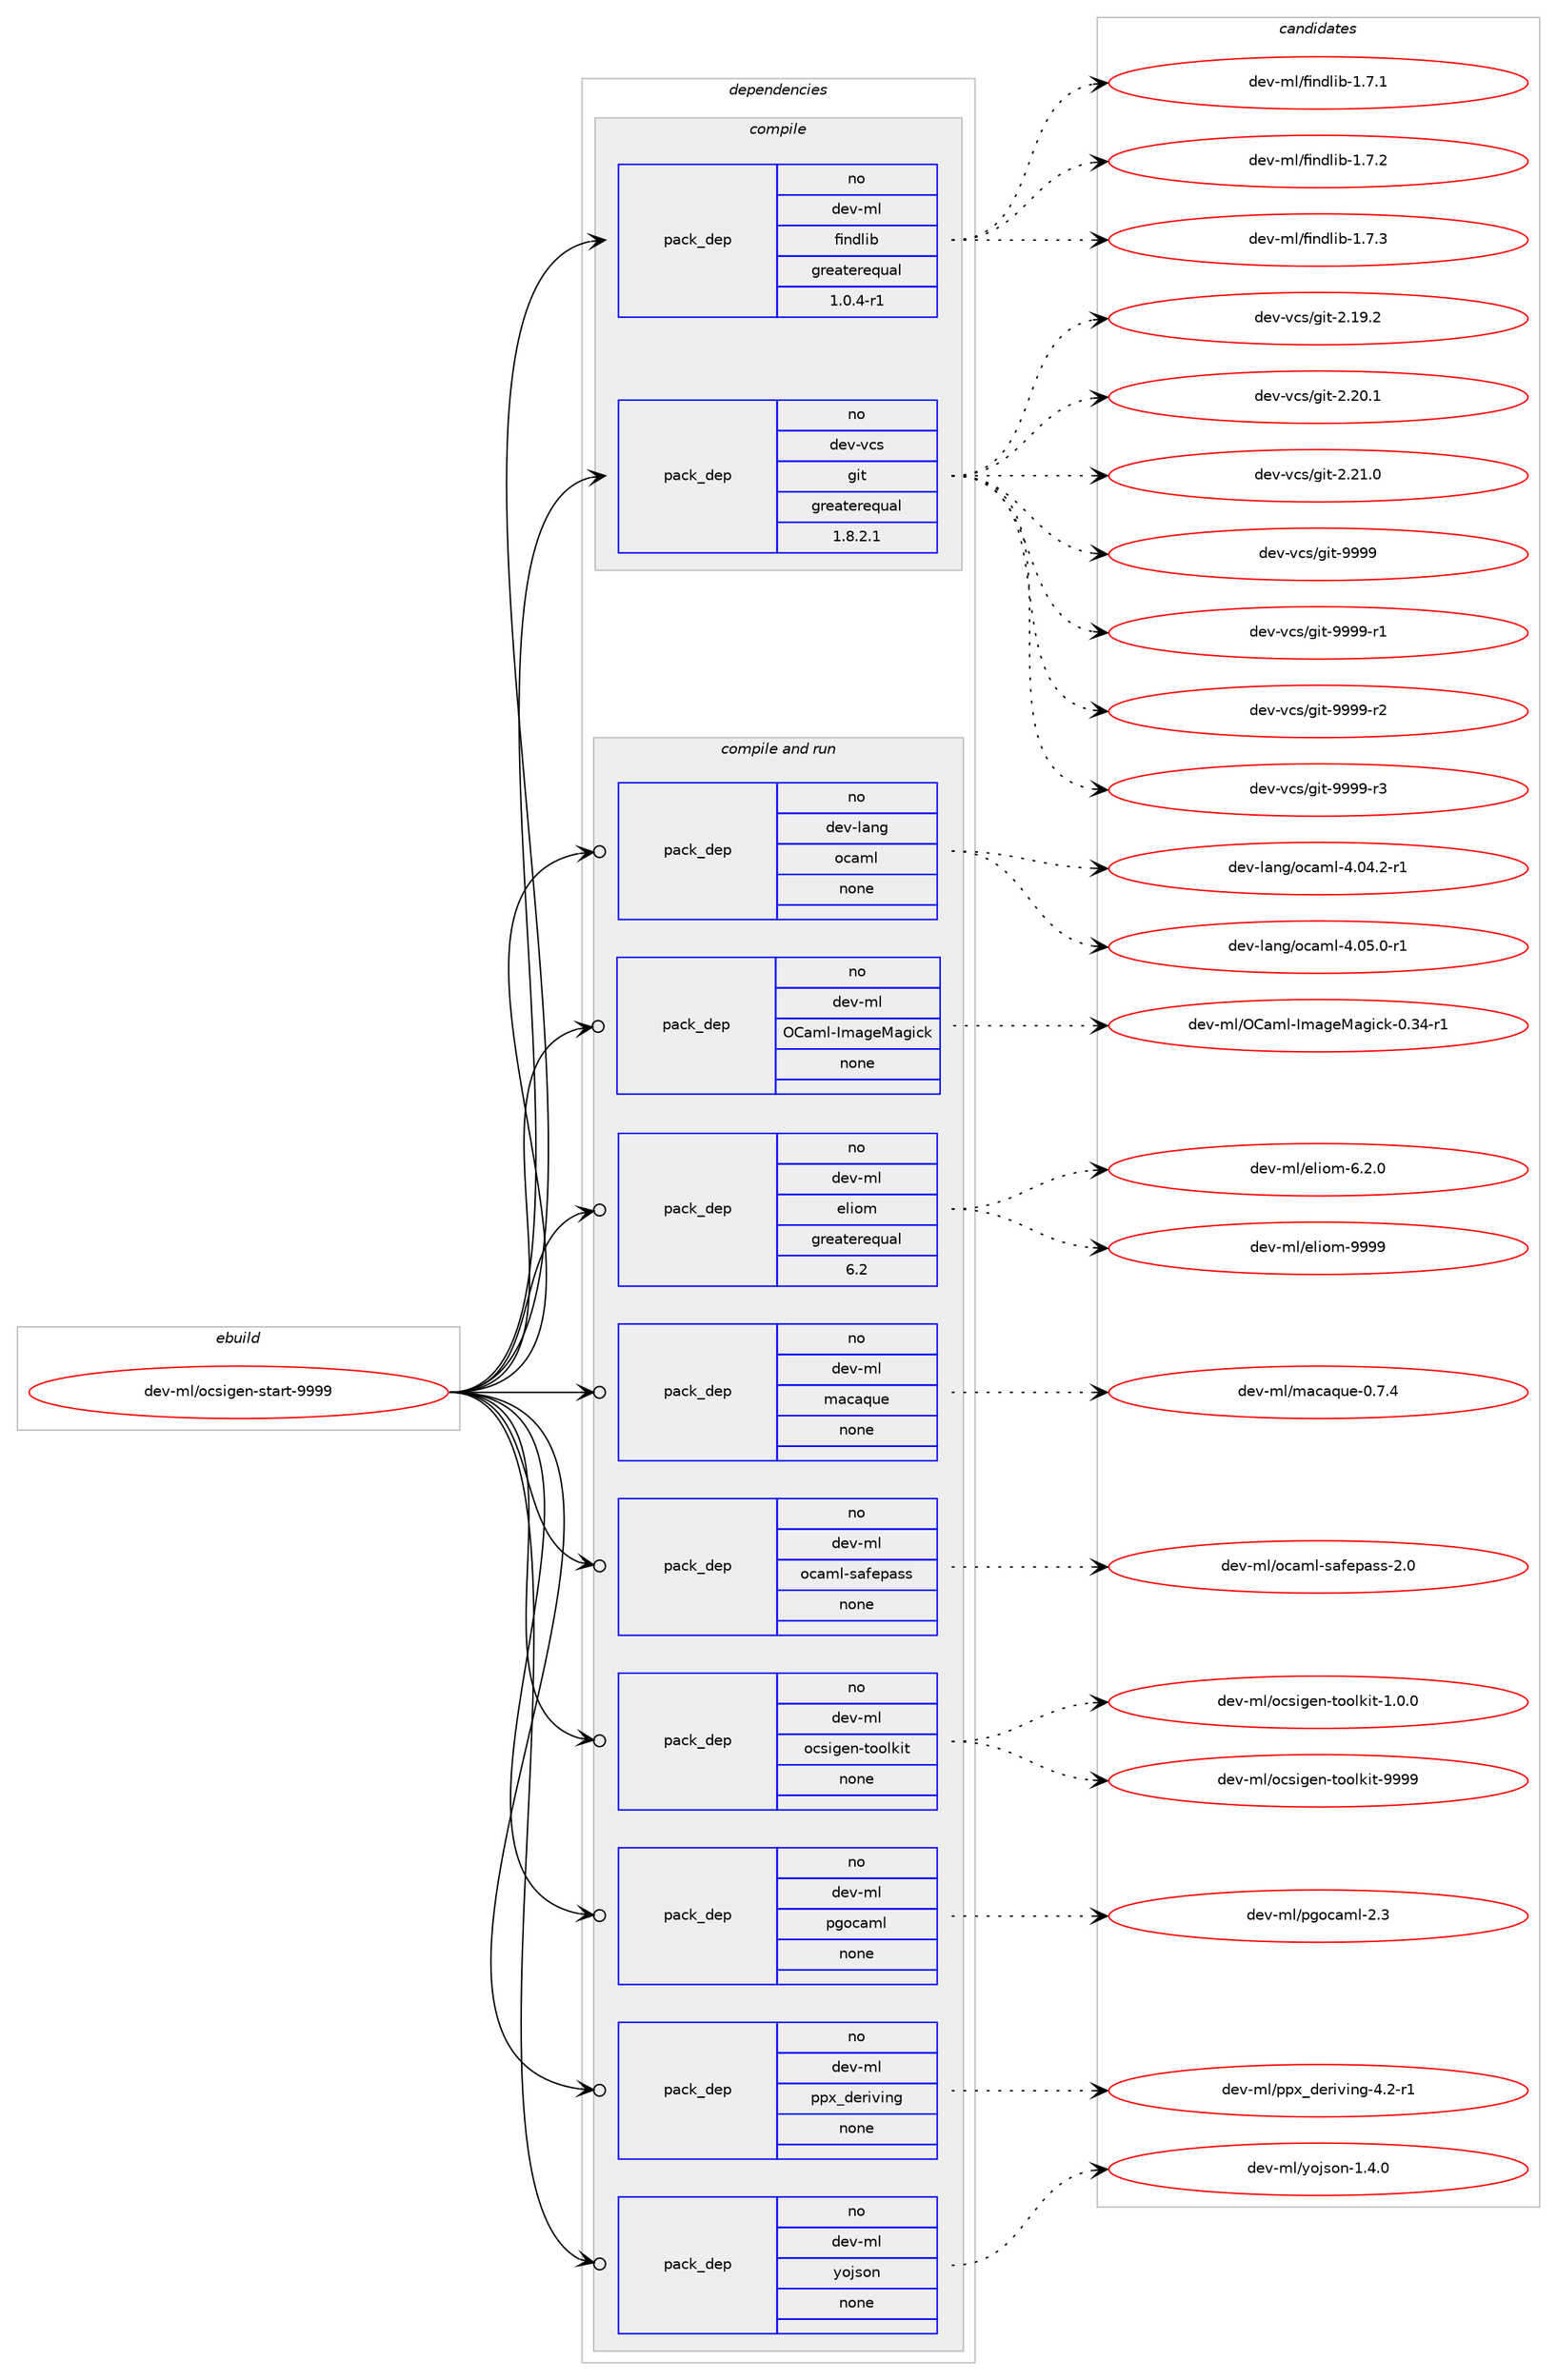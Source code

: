 digraph prolog {

# *************
# Graph options
# *************

newrank=true;
concentrate=true;
compound=true;
graph [rankdir=LR,fontname=Helvetica,fontsize=10,ranksep=1.5];#, ranksep=2.5, nodesep=0.2];
edge  [arrowhead=vee];
node  [fontname=Helvetica,fontsize=10];

# **********
# The ebuild
# **********

subgraph cluster_leftcol {
color=gray;
rank=same;
label=<<i>ebuild</i>>;
id [label="dev-ml/ocsigen-start-9999", color=red, width=4, href="../dev-ml/ocsigen-start-9999.svg"];
}

# ****************
# The dependencies
# ****************

subgraph cluster_midcol {
color=gray;
label=<<i>dependencies</i>>;
subgraph cluster_compile {
fillcolor="#eeeeee";
style=filled;
label=<<i>compile</i>>;
subgraph pack985095 {
dependency1375750 [label=<<TABLE BORDER="0" CELLBORDER="1" CELLSPACING="0" CELLPADDING="4" WIDTH="220"><TR><TD ROWSPAN="6" CELLPADDING="30">pack_dep</TD></TR><TR><TD WIDTH="110">no</TD></TR><TR><TD>dev-ml</TD></TR><TR><TD>findlib</TD></TR><TR><TD>greaterequal</TD></TR><TR><TD>1.0.4-r1</TD></TR></TABLE>>, shape=none, color=blue];
}
id:e -> dependency1375750:w [weight=20,style="solid",arrowhead="vee"];
subgraph pack985096 {
dependency1375751 [label=<<TABLE BORDER="0" CELLBORDER="1" CELLSPACING="0" CELLPADDING="4" WIDTH="220"><TR><TD ROWSPAN="6" CELLPADDING="30">pack_dep</TD></TR><TR><TD WIDTH="110">no</TD></TR><TR><TD>dev-vcs</TD></TR><TR><TD>git</TD></TR><TR><TD>greaterequal</TD></TR><TR><TD>1.8.2.1</TD></TR></TABLE>>, shape=none, color=blue];
}
id:e -> dependency1375751:w [weight=20,style="solid",arrowhead="vee"];
}
subgraph cluster_compileandrun {
fillcolor="#eeeeee";
style=filled;
label=<<i>compile and run</i>>;
subgraph pack985097 {
dependency1375752 [label=<<TABLE BORDER="0" CELLBORDER="1" CELLSPACING="0" CELLPADDING="4" WIDTH="220"><TR><TD ROWSPAN="6" CELLPADDING="30">pack_dep</TD></TR><TR><TD WIDTH="110">no</TD></TR><TR><TD>dev-lang</TD></TR><TR><TD>ocaml</TD></TR><TR><TD>none</TD></TR><TR><TD></TD></TR></TABLE>>, shape=none, color=blue];
}
id:e -> dependency1375752:w [weight=20,style="solid",arrowhead="odotvee"];
subgraph pack985098 {
dependency1375753 [label=<<TABLE BORDER="0" CELLBORDER="1" CELLSPACING="0" CELLPADDING="4" WIDTH="220"><TR><TD ROWSPAN="6" CELLPADDING="30">pack_dep</TD></TR><TR><TD WIDTH="110">no</TD></TR><TR><TD>dev-ml</TD></TR><TR><TD>OCaml-ImageMagick</TD></TR><TR><TD>none</TD></TR><TR><TD></TD></TR></TABLE>>, shape=none, color=blue];
}
id:e -> dependency1375753:w [weight=20,style="solid",arrowhead="odotvee"];
subgraph pack985099 {
dependency1375754 [label=<<TABLE BORDER="0" CELLBORDER="1" CELLSPACING="0" CELLPADDING="4" WIDTH="220"><TR><TD ROWSPAN="6" CELLPADDING="30">pack_dep</TD></TR><TR><TD WIDTH="110">no</TD></TR><TR><TD>dev-ml</TD></TR><TR><TD>eliom</TD></TR><TR><TD>greaterequal</TD></TR><TR><TD>6.2</TD></TR></TABLE>>, shape=none, color=blue];
}
id:e -> dependency1375754:w [weight=20,style="solid",arrowhead="odotvee"];
subgraph pack985100 {
dependency1375755 [label=<<TABLE BORDER="0" CELLBORDER="1" CELLSPACING="0" CELLPADDING="4" WIDTH="220"><TR><TD ROWSPAN="6" CELLPADDING="30">pack_dep</TD></TR><TR><TD WIDTH="110">no</TD></TR><TR><TD>dev-ml</TD></TR><TR><TD>macaque</TD></TR><TR><TD>none</TD></TR><TR><TD></TD></TR></TABLE>>, shape=none, color=blue];
}
id:e -> dependency1375755:w [weight=20,style="solid",arrowhead="odotvee"];
subgraph pack985101 {
dependency1375756 [label=<<TABLE BORDER="0" CELLBORDER="1" CELLSPACING="0" CELLPADDING="4" WIDTH="220"><TR><TD ROWSPAN="6" CELLPADDING="30">pack_dep</TD></TR><TR><TD WIDTH="110">no</TD></TR><TR><TD>dev-ml</TD></TR><TR><TD>ocaml-safepass</TD></TR><TR><TD>none</TD></TR><TR><TD></TD></TR></TABLE>>, shape=none, color=blue];
}
id:e -> dependency1375756:w [weight=20,style="solid",arrowhead="odotvee"];
subgraph pack985102 {
dependency1375757 [label=<<TABLE BORDER="0" CELLBORDER="1" CELLSPACING="0" CELLPADDING="4" WIDTH="220"><TR><TD ROWSPAN="6" CELLPADDING="30">pack_dep</TD></TR><TR><TD WIDTH="110">no</TD></TR><TR><TD>dev-ml</TD></TR><TR><TD>ocsigen-toolkit</TD></TR><TR><TD>none</TD></TR><TR><TD></TD></TR></TABLE>>, shape=none, color=blue];
}
id:e -> dependency1375757:w [weight=20,style="solid",arrowhead="odotvee"];
subgraph pack985103 {
dependency1375758 [label=<<TABLE BORDER="0" CELLBORDER="1" CELLSPACING="0" CELLPADDING="4" WIDTH="220"><TR><TD ROWSPAN="6" CELLPADDING="30">pack_dep</TD></TR><TR><TD WIDTH="110">no</TD></TR><TR><TD>dev-ml</TD></TR><TR><TD>pgocaml</TD></TR><TR><TD>none</TD></TR><TR><TD></TD></TR></TABLE>>, shape=none, color=blue];
}
id:e -> dependency1375758:w [weight=20,style="solid",arrowhead="odotvee"];
subgraph pack985104 {
dependency1375759 [label=<<TABLE BORDER="0" CELLBORDER="1" CELLSPACING="0" CELLPADDING="4" WIDTH="220"><TR><TD ROWSPAN="6" CELLPADDING="30">pack_dep</TD></TR><TR><TD WIDTH="110">no</TD></TR><TR><TD>dev-ml</TD></TR><TR><TD>ppx_deriving</TD></TR><TR><TD>none</TD></TR><TR><TD></TD></TR></TABLE>>, shape=none, color=blue];
}
id:e -> dependency1375759:w [weight=20,style="solid",arrowhead="odotvee"];
subgraph pack985105 {
dependency1375760 [label=<<TABLE BORDER="0" CELLBORDER="1" CELLSPACING="0" CELLPADDING="4" WIDTH="220"><TR><TD ROWSPAN="6" CELLPADDING="30">pack_dep</TD></TR><TR><TD WIDTH="110">no</TD></TR><TR><TD>dev-ml</TD></TR><TR><TD>yojson</TD></TR><TR><TD>none</TD></TR><TR><TD></TD></TR></TABLE>>, shape=none, color=blue];
}
id:e -> dependency1375760:w [weight=20,style="solid",arrowhead="odotvee"];
}
subgraph cluster_run {
fillcolor="#eeeeee";
style=filled;
label=<<i>run</i>>;
}
}

# **************
# The candidates
# **************

subgraph cluster_choices {
rank=same;
color=gray;
label=<<i>candidates</i>>;

subgraph choice985095 {
color=black;
nodesep=1;
choice100101118451091084710210511010010810598454946554649 [label="dev-ml/findlib-1.7.1", color=red, width=4,href="../dev-ml/findlib-1.7.1.svg"];
choice100101118451091084710210511010010810598454946554650 [label="dev-ml/findlib-1.7.2", color=red, width=4,href="../dev-ml/findlib-1.7.2.svg"];
choice100101118451091084710210511010010810598454946554651 [label="dev-ml/findlib-1.7.3", color=red, width=4,href="../dev-ml/findlib-1.7.3.svg"];
dependency1375750:e -> choice100101118451091084710210511010010810598454946554649:w [style=dotted,weight="100"];
dependency1375750:e -> choice100101118451091084710210511010010810598454946554650:w [style=dotted,weight="100"];
dependency1375750:e -> choice100101118451091084710210511010010810598454946554651:w [style=dotted,weight="100"];
}
subgraph choice985096 {
color=black;
nodesep=1;
choice10010111845118991154710310511645504649574650 [label="dev-vcs/git-2.19.2", color=red, width=4,href="../dev-vcs/git-2.19.2.svg"];
choice10010111845118991154710310511645504650484649 [label="dev-vcs/git-2.20.1", color=red, width=4,href="../dev-vcs/git-2.20.1.svg"];
choice10010111845118991154710310511645504650494648 [label="dev-vcs/git-2.21.0", color=red, width=4,href="../dev-vcs/git-2.21.0.svg"];
choice1001011184511899115471031051164557575757 [label="dev-vcs/git-9999", color=red, width=4,href="../dev-vcs/git-9999.svg"];
choice10010111845118991154710310511645575757574511449 [label="dev-vcs/git-9999-r1", color=red, width=4,href="../dev-vcs/git-9999-r1.svg"];
choice10010111845118991154710310511645575757574511450 [label="dev-vcs/git-9999-r2", color=red, width=4,href="../dev-vcs/git-9999-r2.svg"];
choice10010111845118991154710310511645575757574511451 [label="dev-vcs/git-9999-r3", color=red, width=4,href="../dev-vcs/git-9999-r3.svg"];
dependency1375751:e -> choice10010111845118991154710310511645504649574650:w [style=dotted,weight="100"];
dependency1375751:e -> choice10010111845118991154710310511645504650484649:w [style=dotted,weight="100"];
dependency1375751:e -> choice10010111845118991154710310511645504650494648:w [style=dotted,weight="100"];
dependency1375751:e -> choice1001011184511899115471031051164557575757:w [style=dotted,weight="100"];
dependency1375751:e -> choice10010111845118991154710310511645575757574511449:w [style=dotted,weight="100"];
dependency1375751:e -> choice10010111845118991154710310511645575757574511450:w [style=dotted,weight="100"];
dependency1375751:e -> choice10010111845118991154710310511645575757574511451:w [style=dotted,weight="100"];
}
subgraph choice985097 {
color=black;
nodesep=1;
choice1001011184510897110103471119997109108455246485246504511449 [label="dev-lang/ocaml-4.04.2-r1", color=red, width=4,href="../dev-lang/ocaml-4.04.2-r1.svg"];
choice1001011184510897110103471119997109108455246485346484511449 [label="dev-lang/ocaml-4.05.0-r1", color=red, width=4,href="../dev-lang/ocaml-4.05.0-r1.svg"];
dependency1375752:e -> choice1001011184510897110103471119997109108455246485246504511449:w [style=dotted,weight="100"];
dependency1375752:e -> choice1001011184510897110103471119997109108455246485346484511449:w [style=dotted,weight="100"];
}
subgraph choice985098 {
color=black;
nodesep=1;
choice100101118451091084779679710910845731099710310177971031059910745484651524511449 [label="dev-ml/OCaml-ImageMagick-0.34-r1", color=red, width=4,href="../dev-ml/OCaml-ImageMagick-0.34-r1.svg"];
dependency1375753:e -> choice100101118451091084779679710910845731099710310177971031059910745484651524511449:w [style=dotted,weight="100"];
}
subgraph choice985099 {
color=black;
nodesep=1;
choice1001011184510910847101108105111109455446504648 [label="dev-ml/eliom-6.2.0", color=red, width=4,href="../dev-ml/eliom-6.2.0.svg"];
choice10010111845109108471011081051111094557575757 [label="dev-ml/eliom-9999", color=red, width=4,href="../dev-ml/eliom-9999.svg"];
dependency1375754:e -> choice1001011184510910847101108105111109455446504648:w [style=dotted,weight="100"];
dependency1375754:e -> choice10010111845109108471011081051111094557575757:w [style=dotted,weight="100"];
}
subgraph choice985100 {
color=black;
nodesep=1;
choice1001011184510910847109979997113117101454846554652 [label="dev-ml/macaque-0.7.4", color=red, width=4,href="../dev-ml/macaque-0.7.4.svg"];
dependency1375755:e -> choice1001011184510910847109979997113117101454846554652:w [style=dotted,weight="100"];
}
subgraph choice985101 {
color=black;
nodesep=1;
choice1001011184510910847111999710910845115971021011129711511545504648 [label="dev-ml/ocaml-safepass-2.0", color=red, width=4,href="../dev-ml/ocaml-safepass-2.0.svg"];
dependency1375756:e -> choice1001011184510910847111999710910845115971021011129711511545504648:w [style=dotted,weight="100"];
}
subgraph choice985102 {
color=black;
nodesep=1;
choice10010111845109108471119911510510310111045116111111108107105116454946484648 [label="dev-ml/ocsigen-toolkit-1.0.0", color=red, width=4,href="../dev-ml/ocsigen-toolkit-1.0.0.svg"];
choice100101118451091084711199115105103101110451161111111081071051164557575757 [label="dev-ml/ocsigen-toolkit-9999", color=red, width=4,href="../dev-ml/ocsigen-toolkit-9999.svg"];
dependency1375757:e -> choice10010111845109108471119911510510310111045116111111108107105116454946484648:w [style=dotted,weight="100"];
dependency1375757:e -> choice100101118451091084711199115105103101110451161111111081071051164557575757:w [style=dotted,weight="100"];
}
subgraph choice985103 {
color=black;
nodesep=1;
choice1001011184510910847112103111999710910845504651 [label="dev-ml/pgocaml-2.3", color=red, width=4,href="../dev-ml/pgocaml-2.3.svg"];
dependency1375758:e -> choice1001011184510910847112103111999710910845504651:w [style=dotted,weight="100"];
}
subgraph choice985104 {
color=black;
nodesep=1;
choice100101118451091084711211212095100101114105118105110103455246504511449 [label="dev-ml/ppx_deriving-4.2-r1", color=red, width=4,href="../dev-ml/ppx_deriving-4.2-r1.svg"];
dependency1375759:e -> choice100101118451091084711211212095100101114105118105110103455246504511449:w [style=dotted,weight="100"];
}
subgraph choice985105 {
color=black;
nodesep=1;
choice1001011184510910847121111106115111110454946524648 [label="dev-ml/yojson-1.4.0", color=red, width=4,href="../dev-ml/yojson-1.4.0.svg"];
dependency1375760:e -> choice1001011184510910847121111106115111110454946524648:w [style=dotted,weight="100"];
}
}

}
